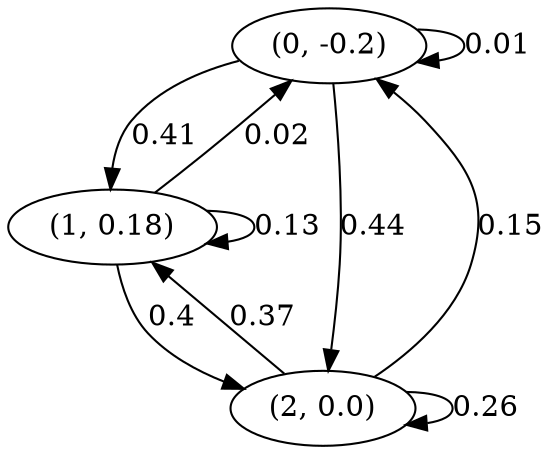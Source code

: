 digraph {
    0 [ label = "(0, -0.2)" ]
    1 [ label = "(1, 0.18)" ]
    2 [ label = "(2, 0.0)" ]
    0 -> 0 [ label = "0.01" ]
    1 -> 1 [ label = "0.13" ]
    2 -> 2 [ label = "0.26" ]
    1 -> 0 [ label = "0.02" ]
    2 -> 0 [ label = "0.15" ]
    0 -> 1 [ label = "0.41" ]
    2 -> 1 [ label = "0.37" ]
    0 -> 2 [ label = "0.44" ]
    1 -> 2 [ label = "0.4" ]
}

